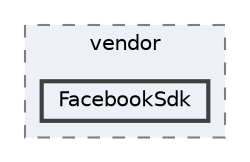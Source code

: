 digraph "dev.sharpishly.com/website/vendor/FacebookSdk"
{
 // LATEX_PDF_SIZE
  bgcolor="transparent";
  edge [fontname=Helvetica,fontsize=10,labelfontname=Helvetica,labelfontsize=10];
  node [fontname=Helvetica,fontsize=10,shape=box,height=0.2,width=0.4];
  compound=true
  subgraph clusterdir_6031a4b2d1cb1e9d66cf451e65c1ec22 {
    graph [ bgcolor="#edf0f7", pencolor="grey50", label="vendor", fontname=Helvetica,fontsize=10 style="filled,dashed", URL="dir_6031a4b2d1cb1e9d66cf451e65c1ec22.html",tooltip=""]
  dir_efabcd759f909eb4ea6315aaeb1b62aa [label="FacebookSdk", fillcolor="#edf0f7", color="grey25", style="filled,bold", URL="dir_efabcd759f909eb4ea6315aaeb1b62aa.html",tooltip=""];
  }
}
